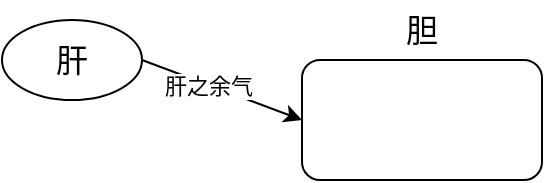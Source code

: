 <mxfile version="22.1.16" type="github">
  <diagram name="第 1 页" id="wuVD9QrXgqFsynZhE4xT">
    <mxGraphModel dx="1050" dy="557" grid="1" gridSize="10" guides="1" tooltips="1" connect="1" arrows="1" fold="1" page="1" pageScale="1" pageWidth="827" pageHeight="1169" math="0" shadow="0">
      <root>
        <mxCell id="0" />
        <mxCell id="1" parent="0" />
        <mxCell id="aYS5a1OjMAegnJL1szjv-1" value="肝" style="ellipse;whiteSpace=wrap;html=1;fontSize=16;" vertex="1" parent="1">
          <mxGeometry x="90" y="180" width="70" height="40" as="geometry" />
        </mxCell>
        <mxCell id="aYS5a1OjMAegnJL1szjv-3" value="" style="endArrow=classic;html=1;rounded=0;entryX=0;entryY=0.5;entryDx=0;entryDy=0;" edge="1" parent="1">
          <mxGeometry width="50" height="50" relative="1" as="geometry">
            <mxPoint x="160" y="200" as="sourcePoint" />
            <mxPoint x="240" y="230" as="targetPoint" />
          </mxGeometry>
        </mxCell>
        <mxCell id="aYS5a1OjMAegnJL1szjv-4" value="肝之余气" style="edgeLabel;html=1;align=center;verticalAlign=middle;resizable=0;points=[];" vertex="1" connectable="0" parent="aYS5a1OjMAegnJL1szjv-3">
          <mxGeometry x="-0.18" y="-1" relative="1" as="geometry">
            <mxPoint as="offset" />
          </mxGeometry>
        </mxCell>
        <mxCell id="aYS5a1OjMAegnJL1szjv-5" value="" style="rounded=1;whiteSpace=wrap;html=1;" vertex="1" parent="1">
          <mxGeometry x="240" y="200" width="120" height="60" as="geometry" />
        </mxCell>
        <mxCell id="aYS5a1OjMAegnJL1szjv-6" value="胆" style="text;html=1;strokeColor=none;fillColor=none;align=center;verticalAlign=middle;whiteSpace=wrap;rounded=0;fontSize=16;" vertex="1" parent="1">
          <mxGeometry x="270" y="170" width="60" height="30" as="geometry" />
        </mxCell>
      </root>
    </mxGraphModel>
  </diagram>
</mxfile>
